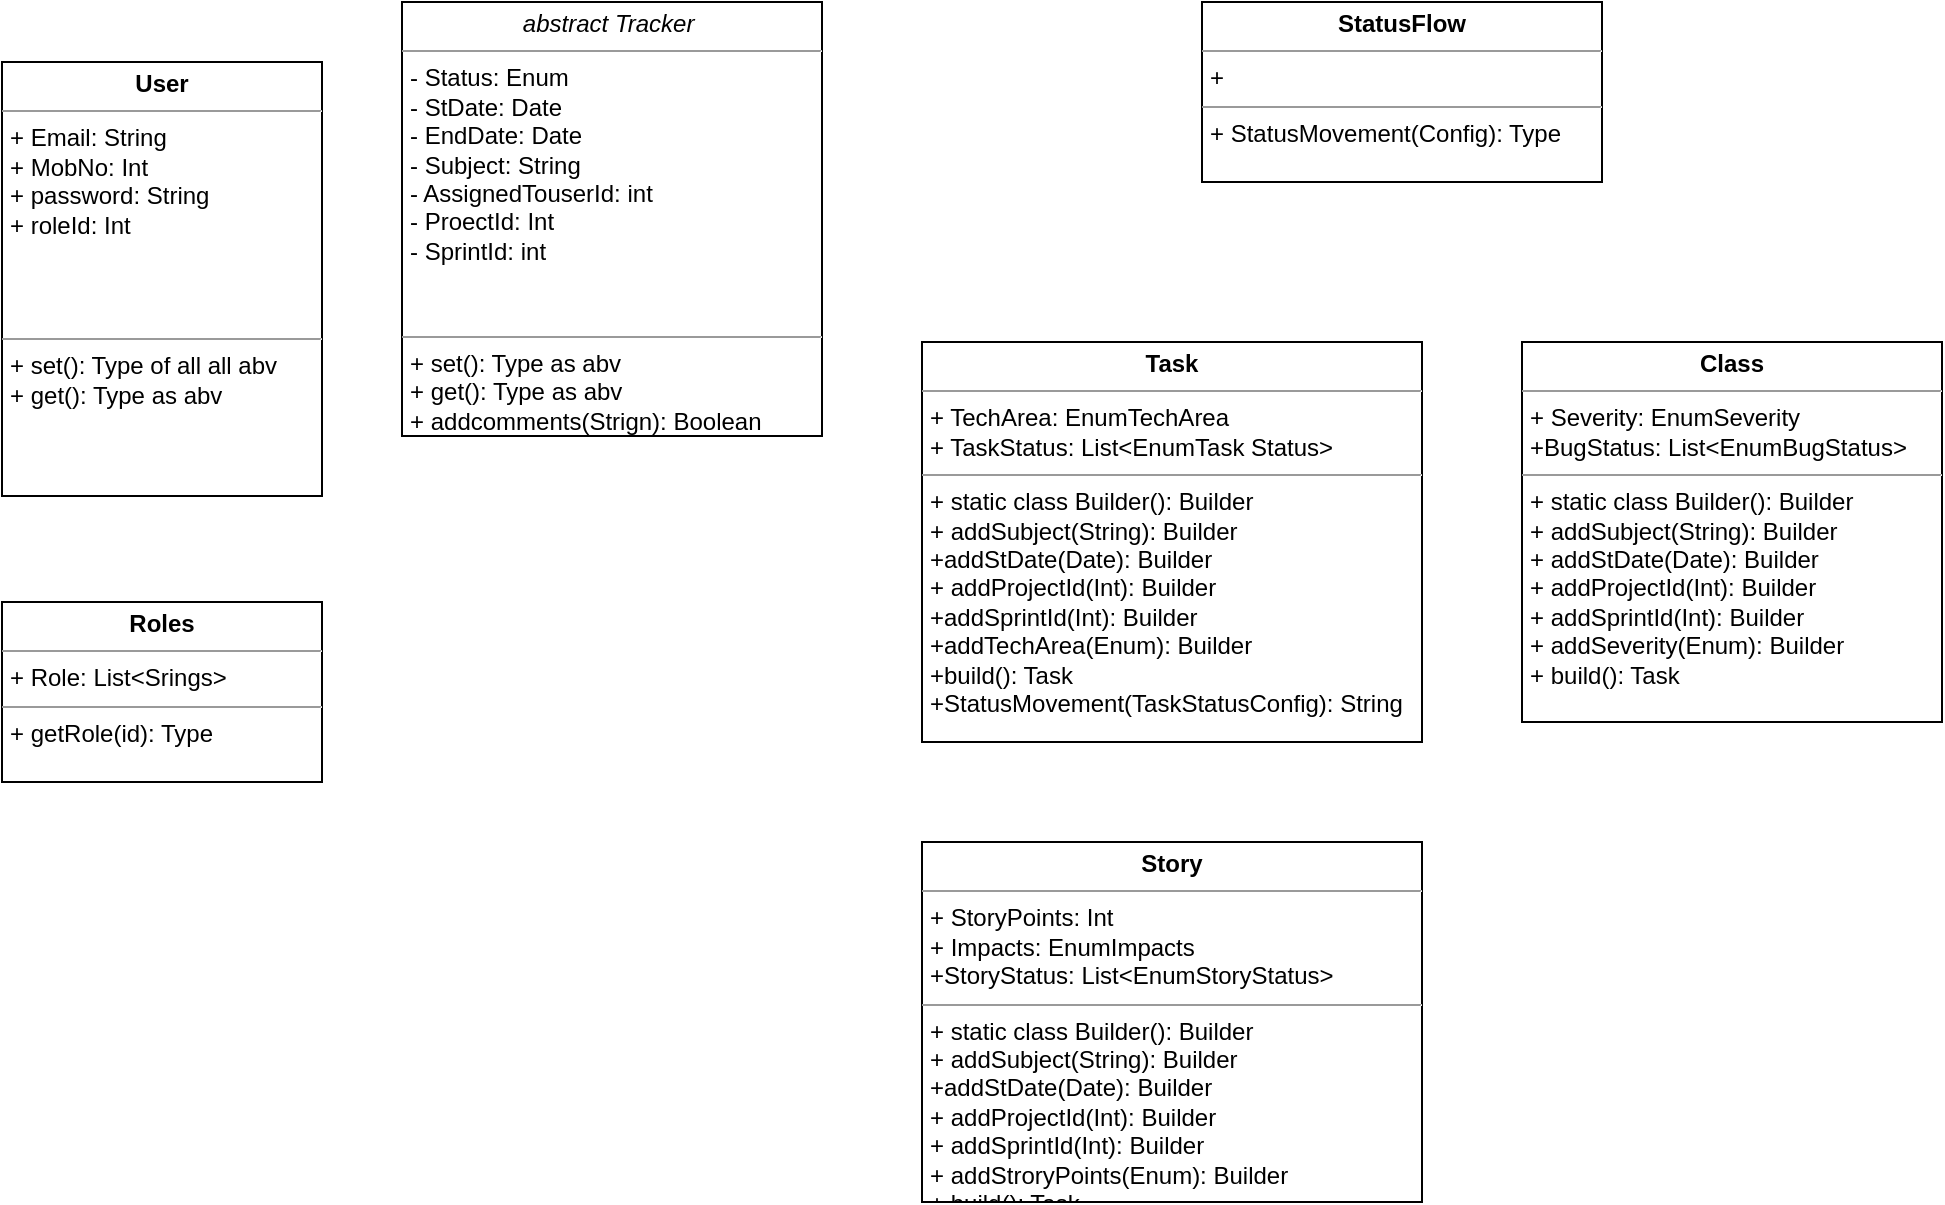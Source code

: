 <mxfile version="15.3.0" type="github">
  <diagram id="C5RBs43oDa-KdzZeNtuy" name="Page-1">
    <mxGraphModel dx="1863" dy="462" grid="1" gridSize="10" guides="1" tooltips="1" connect="1" arrows="1" fold="1" page="1" pageScale="1" pageWidth="827" pageHeight="1169" math="0" shadow="0">
      <root>
        <mxCell id="WIyWlLk6GJQsqaUBKTNV-0" />
        <mxCell id="WIyWlLk6GJQsqaUBKTNV-1" parent="WIyWlLk6GJQsqaUBKTNV-0" />
        <mxCell id="BgAp-Sz3UO72fnqLtICU-1" value="&lt;p style=&quot;margin: 0px ; margin-top: 4px ; text-align: center&quot;&gt;&lt;i&gt;abstract Tracker&amp;nbsp;&lt;/i&gt;&lt;/p&gt;&lt;hr size=&quot;1&quot;&gt;&lt;p style=&quot;margin: 0px ; margin-left: 4px&quot;&gt;- Status: Enum&lt;/p&gt;&lt;p style=&quot;margin: 0px ; margin-left: 4px&quot;&gt;- StDate: Date&lt;/p&gt;&lt;p style=&quot;margin: 0px ; margin-left: 4px&quot;&gt;- EndDate: Date&lt;/p&gt;&lt;p style=&quot;margin: 0px ; margin-left: 4px&quot;&gt;- Subject: String&lt;/p&gt;&lt;p style=&quot;margin: 0px ; margin-left: 4px&quot;&gt;- AssignedTouserId: int&lt;/p&gt;&lt;p style=&quot;margin: 0px ; margin-left: 4px&quot;&gt;- ProectId: Int&lt;/p&gt;&lt;p style=&quot;margin: 0px ; margin-left: 4px&quot;&gt;- SprintId: int&lt;/p&gt;&lt;p style=&quot;margin: 0px ; margin-left: 4px&quot;&gt;&lt;br&gt;&lt;/p&gt;&lt;p style=&quot;margin: 0px ; margin-left: 4px&quot;&gt;&lt;br&gt;&lt;/p&gt;&lt;hr size=&quot;1&quot;&gt;&lt;p style=&quot;margin: 0px ; margin-left: 4px&quot;&gt;+ set(): Type as abv&lt;/p&gt;&lt;p style=&quot;margin: 0px ; margin-left: 4px&quot;&gt;+ get(): Type as abv&lt;/p&gt;&lt;p style=&quot;margin: 0px ; margin-left: 4px&quot;&gt;+ addcomments(Strign): Boolean&lt;/p&gt;&lt;p style=&quot;margin: 0px ; margin-left: 4px&quot;&gt;&lt;br&gt;&lt;/p&gt;" style="verticalAlign=top;align=left;overflow=fill;fontSize=12;fontFamily=Helvetica;html=1;" vertex="1" parent="WIyWlLk6GJQsqaUBKTNV-1">
          <mxGeometry x="-30" y="20" width="210" height="217" as="geometry" />
        </mxCell>
        <mxCell id="BgAp-Sz3UO72fnqLtICU-2" value="&lt;p style=&quot;margin: 0px ; margin-top: 4px ; text-align: center&quot;&gt;&lt;b&gt;Task&lt;/b&gt;&lt;/p&gt;&lt;hr size=&quot;1&quot;&gt;&lt;p style=&quot;margin: 0px ; margin-left: 4px&quot;&gt;+ TechArea: EnumTechArea&lt;/p&gt;&lt;p style=&quot;margin: 0px ; margin-left: 4px&quot;&gt;+ TaskStatus: List&amp;lt;EnumTask Status&amp;gt;&lt;/p&gt;&lt;hr size=&quot;1&quot;&gt;&lt;p style=&quot;margin: 0px ; margin-left: 4px&quot;&gt;+ static class Builder(): Builder&lt;/p&gt;&lt;p style=&quot;margin: 0px ; margin-left: 4px&quot;&gt;+ addSubject(String): Builder&lt;/p&gt;&lt;p style=&quot;margin: 0px ; margin-left: 4px&quot;&gt;+addStDate(Date): Builder&lt;/p&gt;&lt;p style=&quot;margin: 0px ; margin-left: 4px&quot;&gt;+ addProjectId(Int): Builder&lt;/p&gt;&lt;p style=&quot;margin: 0px ; margin-left: 4px&quot;&gt;+addSprintId(Int): Builder&lt;/p&gt;&lt;p style=&quot;margin: 0px ; margin-left: 4px&quot;&gt;+addTechArea(Enum): Builder&lt;/p&gt;&lt;p style=&quot;margin: 0px ; margin-left: 4px&quot;&gt;+build(): Task&lt;/p&gt;&lt;p style=&quot;margin: 0px ; margin-left: 4px&quot;&gt;+StatusMovement(TaskStatusConfig): String&lt;/p&gt;" style="verticalAlign=top;align=left;overflow=fill;fontSize=12;fontFamily=Helvetica;html=1;" vertex="1" parent="WIyWlLk6GJQsqaUBKTNV-1">
          <mxGeometry x="230" y="190" width="250" height="200" as="geometry" />
        </mxCell>
        <mxCell id="BgAp-Sz3UO72fnqLtICU-4" value="&lt;p style=&quot;margin: 0px ; margin-top: 4px ; text-align: center&quot;&gt;&lt;b&gt;Story&lt;/b&gt;&lt;/p&gt;&lt;hr size=&quot;1&quot;&gt;&lt;p style=&quot;margin: 0px ; margin-left: 4px&quot;&gt;+ StoryPoints: Int&lt;/p&gt;&lt;p style=&quot;margin: 0px ; margin-left: 4px&quot;&gt;+ Impacts: EnumImpacts&lt;/p&gt;&lt;p style=&quot;margin: 0px ; margin-left: 4px&quot;&gt;+StoryStatus: List&amp;lt;EnumStoryStatus&amp;gt;&lt;/p&gt;&lt;hr size=&quot;1&quot;&gt;&lt;p style=&quot;margin: 0px ; margin-left: 4px&quot;&gt;+&amp;nbsp;&lt;span&gt;static class Builder(): Builder&lt;/span&gt;&lt;/p&gt;&lt;p style=&quot;margin: 0px 0px 0px 4px&quot;&gt;+ addSubject(String): Builder&lt;/p&gt;&lt;p style=&quot;margin: 0px 0px 0px 4px&quot;&gt;+addStDate(Date): Builder&lt;/p&gt;&lt;p style=&quot;margin: 0px 0px 0px 4px&quot;&gt;+ addProjectId(Int): Builder&lt;/p&gt;&lt;p style=&quot;margin: 0px 0px 0px 4px&quot;&gt;+ addSprintId(Int): Builder&lt;/p&gt;&lt;p style=&quot;margin: 0px 0px 0px 4px&quot;&gt;+ addStroryPoints(Enum): Builder&lt;/p&gt;&lt;p style=&quot;margin: 0px 0px 0px 4px&quot;&gt;+ build(): Task&lt;/p&gt;" style="verticalAlign=top;align=left;overflow=fill;fontSize=12;fontFamily=Helvetica;html=1;" vertex="1" parent="WIyWlLk6GJQsqaUBKTNV-1">
          <mxGeometry x="230" y="440" width="250" height="180" as="geometry" />
        </mxCell>
        <mxCell id="BgAp-Sz3UO72fnqLtICU-5" value="&lt;p style=&quot;margin: 0px ; margin-top: 4px ; text-align: center&quot;&gt;&lt;b&gt;StatusFlow&lt;/b&gt;&lt;/p&gt;&lt;hr size=&quot;1&quot;&gt;&lt;p style=&quot;margin: 0px ; margin-left: 4px&quot;&gt;+&amp;nbsp;&lt;/p&gt;&lt;hr size=&quot;1&quot;&gt;&lt;p style=&quot;margin: 0px ; margin-left: 4px&quot;&gt;+ StatusMovement(Config): Type&lt;/p&gt;" style="verticalAlign=top;align=left;overflow=fill;fontSize=12;fontFamily=Helvetica;html=1;" vertex="1" parent="WIyWlLk6GJQsqaUBKTNV-1">
          <mxGeometry x="370" y="20" width="200" height="90" as="geometry" />
        </mxCell>
        <mxCell id="BgAp-Sz3UO72fnqLtICU-6" value="&lt;p style=&quot;margin: 0px ; margin-top: 4px ; text-align: center&quot;&gt;&lt;b&gt;User&lt;/b&gt;&lt;/p&gt;&lt;hr size=&quot;1&quot;&gt;&lt;p style=&quot;margin: 0px ; margin-left: 4px&quot;&gt;+ Email: String&lt;/p&gt;&lt;p style=&quot;margin: 0px ; margin-left: 4px&quot;&gt;+ MobNo: Int&lt;/p&gt;&lt;p style=&quot;margin: 0px ; margin-left: 4px&quot;&gt;+ password: String&lt;/p&gt;&lt;p style=&quot;margin: 0px ; margin-left: 4px&quot;&gt;+ roleId: Int&lt;/p&gt;&lt;p style=&quot;margin: 0px ; margin-left: 4px&quot;&gt;&lt;br&gt;&lt;/p&gt;&lt;p style=&quot;margin: 0px ; margin-left: 4px&quot;&gt;&lt;br&gt;&lt;/p&gt;&lt;p style=&quot;margin: 0px ; margin-left: 4px&quot;&gt;&lt;br&gt;&lt;/p&gt;&lt;hr size=&quot;1&quot;&gt;&lt;p style=&quot;margin: 0px ; margin-left: 4px&quot;&gt;+ set(): Type of all all abv&lt;/p&gt;&lt;p style=&quot;margin: 0px ; margin-left: 4px&quot;&gt;+ get(): Type as abv&lt;/p&gt;" style="verticalAlign=top;align=left;overflow=fill;fontSize=12;fontFamily=Helvetica;html=1;" vertex="1" parent="WIyWlLk6GJQsqaUBKTNV-1">
          <mxGeometry x="-230" y="50" width="160" height="217" as="geometry" />
        </mxCell>
        <mxCell id="BgAp-Sz3UO72fnqLtICU-7" value="&lt;p style=&quot;margin: 0px ; margin-top: 4px ; text-align: center&quot;&gt;&lt;b&gt;Roles&lt;/b&gt;&lt;/p&gt;&lt;hr size=&quot;1&quot;&gt;&lt;p style=&quot;margin: 0px ; margin-left: 4px&quot;&gt;+ Role: List&amp;lt;Srings&amp;gt;&lt;/p&gt;&lt;hr size=&quot;1&quot;&gt;&lt;p style=&quot;margin: 0px ; margin-left: 4px&quot;&gt;+ getRole(id): Type&lt;/p&gt;" style="verticalAlign=top;align=left;overflow=fill;fontSize=12;fontFamily=Helvetica;html=1;" vertex="1" parent="WIyWlLk6GJQsqaUBKTNV-1">
          <mxGeometry x="-230" y="320" width="160" height="90" as="geometry" />
        </mxCell>
        <mxCell id="BgAp-Sz3UO72fnqLtICU-8" value="&lt;p style=&quot;margin: 0px ; margin-top: 4px ; text-align: center&quot;&gt;&lt;b&gt;Class&lt;/b&gt;&lt;/p&gt;&lt;hr size=&quot;1&quot;&gt;&lt;p style=&quot;margin: 0px ; margin-left: 4px&quot;&gt;+ Severity: EnumSeverity&lt;/p&gt;&lt;p style=&quot;margin: 0px ; margin-left: 4px&quot;&gt;+BugStatus: List&amp;lt;EnumBugStatus&amp;gt;&lt;/p&gt;&lt;hr size=&quot;1&quot;&gt;&lt;p style=&quot;margin: 0px ; margin-left: 4px&quot;&gt;&lt;span&gt;+ static class Builder(): Builder&lt;/span&gt;&lt;/p&gt;&lt;p style=&quot;margin: 0px 0px 0px 4px&quot;&gt;+ addSubject(String): Builder&lt;/p&gt;&lt;p style=&quot;margin: 0px 0px 0px 4px&quot;&gt;+ addStDate(Date): Builder&lt;/p&gt;&lt;p style=&quot;margin: 0px 0px 0px 4px&quot;&gt;+ addProjectId(Int): Builder&lt;/p&gt;&lt;p style=&quot;margin: 0px 0px 0px 4px&quot;&gt;+ addSprintId(Int): Builder&lt;/p&gt;&lt;p style=&quot;margin: 0px 0px 0px 4px&quot;&gt;+ addSeverity(Enum): Builder&lt;/p&gt;&lt;p style=&quot;margin: 0px 0px 0px 4px&quot;&gt;+ build(): Task&lt;/p&gt;" style="verticalAlign=top;align=left;overflow=fill;fontSize=12;fontFamily=Helvetica;html=1;" vertex="1" parent="WIyWlLk6GJQsqaUBKTNV-1">
          <mxGeometry x="530" y="190" width="210" height="190" as="geometry" />
        </mxCell>
      </root>
    </mxGraphModel>
  </diagram>
</mxfile>
